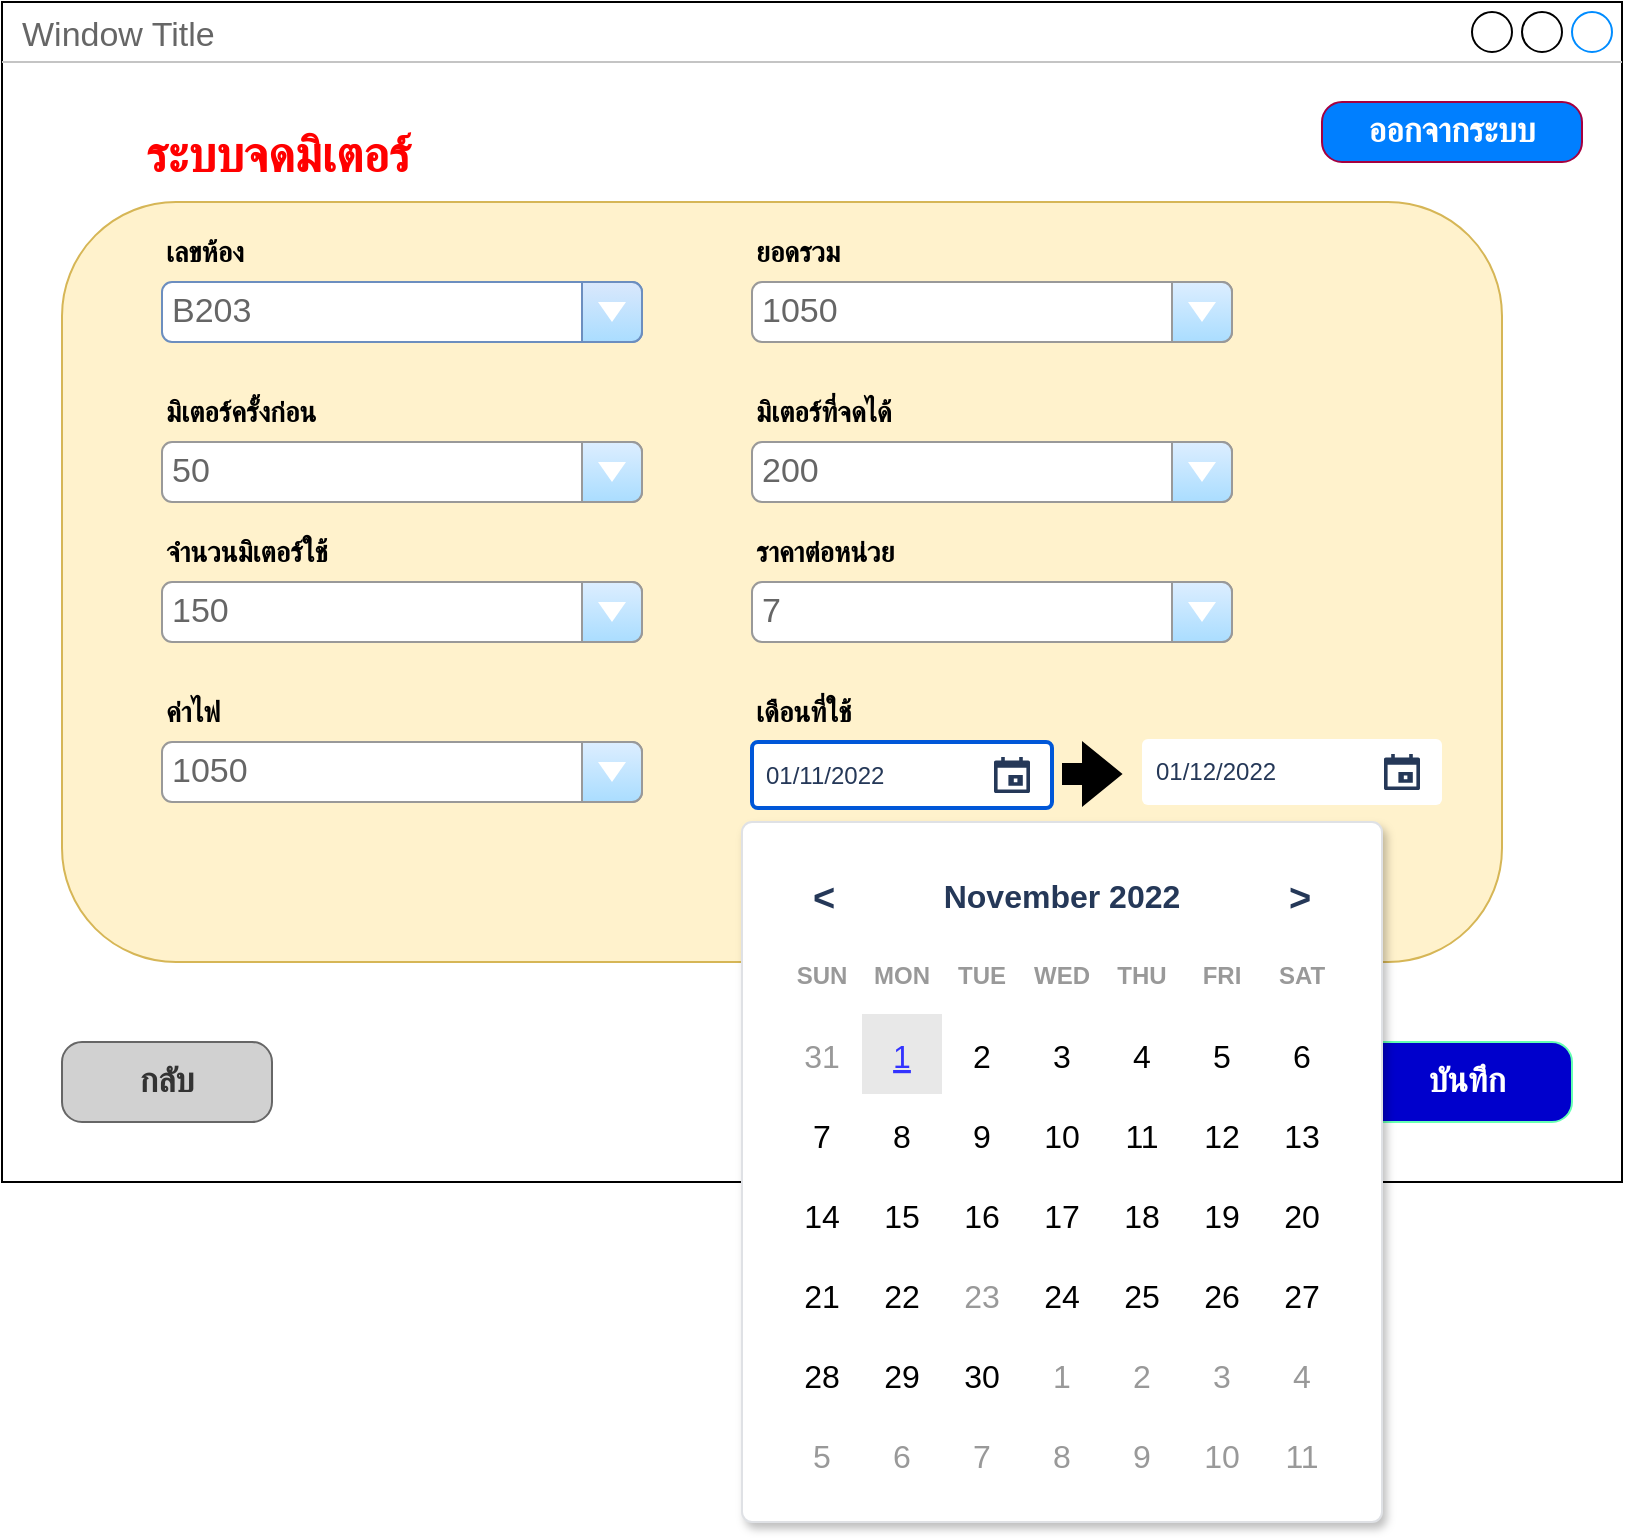 <mxfile version="20.6.0" type="github" pages="2">
  <diagram id="pACce_eoA6zJGkhBHv7w" name="meter">
    <mxGraphModel dx="1329" dy="778" grid="1" gridSize="10" guides="1" tooltips="1" connect="1" arrows="1" fold="1" page="1" pageScale="1" pageWidth="850" pageHeight="1100" math="0" shadow="0">
      <root>
        <mxCell id="0" />
        <mxCell id="1" parent="0" />
        <mxCell id="gXI_uMia87qmrDkuM0YH-76" value="Window Title" style="strokeWidth=1;shadow=0;dashed=0;align=center;html=1;shape=mxgraph.mockup.containers.window;align=left;verticalAlign=top;spacingLeft=8;strokeColor2=#008cff;strokeColor3=#c4c4c4;fontColor=#666666;mainText=;fontSize=17;labelBackgroundColor=none;" parent="1" vertex="1">
          <mxGeometry x="30" y="20" width="810" height="590" as="geometry" />
        </mxCell>
        <mxCell id="gXI_uMia87qmrDkuM0YH-150" value="" style="rounded=1;whiteSpace=wrap;html=1;fillColor=#fff2cc;strokeColor=#d6b656;" parent="1" vertex="1">
          <mxGeometry x="60" y="120" width="720" height="380" as="geometry" />
        </mxCell>
        <mxCell id="gXI_uMia87qmrDkuM0YH-77" value="1050" style="strokeWidth=1;shadow=0;dashed=0;align=center;html=1;shape=mxgraph.mockup.forms.comboBox;strokeColor=#999999;fillColor=#ddeeff;align=left;fillColor2=#aaddff;mainText=;fontColor=#666666;fontSize=17;spacingLeft=3;" parent="1" vertex="1">
          <mxGeometry x="405" y="160" width="240" height="30" as="geometry" />
        </mxCell>
        <mxCell id="gXI_uMia87qmrDkuM0YH-78" value="&lt;span style=&quot;font-size: 14px;&quot;&gt;&lt;b&gt;ยอดรวม&lt;/b&gt;&lt;/span&gt;" style="text;html=1;strokeColor=none;fillColor=none;align=left;verticalAlign=middle;whiteSpace=wrap;rounded=0;" parent="1" vertex="1">
          <mxGeometry x="405" y="130" width="120" height="30" as="geometry" />
        </mxCell>
        <mxCell id="gXI_uMia87qmrDkuM0YH-79" value="&lt;span style=&quot;font-size: 14px;&quot;&gt;&lt;b&gt;มิเตอร์ครั้งก่อน&lt;/b&gt;&lt;/span&gt;" style="text;html=1;strokeColor=none;fillColor=none;align=left;verticalAlign=middle;whiteSpace=wrap;rounded=0;" parent="1" vertex="1">
          <mxGeometry x="110" y="210" width="180" height="30" as="geometry" />
        </mxCell>
        <mxCell id="gXI_uMia87qmrDkuM0YH-81" value="&lt;span style=&quot;font-size: 14px;&quot;&gt;&lt;b&gt;มิเตอร์ที่จดได้&lt;/b&gt;&lt;/span&gt;" style="text;html=1;strokeColor=none;fillColor=none;align=left;verticalAlign=middle;whiteSpace=wrap;rounded=0;" parent="1" vertex="1">
          <mxGeometry x="405" y="210" width="90" height="30" as="geometry" />
        </mxCell>
        <mxCell id="gXI_uMia87qmrDkuM0YH-82" value="&lt;span style=&quot;font-size: 14px;&quot;&gt;&lt;b&gt;เลขห้อง&lt;/b&gt;&lt;/span&gt;" style="text;html=1;strokeColor=none;fillColor=none;align=left;verticalAlign=middle;whiteSpace=wrap;rounded=0;" parent="1" vertex="1">
          <mxGeometry x="110" y="130" width="90" height="30" as="geometry" />
        </mxCell>
        <mxCell id="gXI_uMia87qmrDkuM0YH-84" value="&lt;font color=&quot;#ffffff&quot;&gt;บันทึก&lt;/font&gt;" style="strokeWidth=1;shadow=0;dashed=0;align=center;html=1;shape=mxgraph.mockup.buttons.button;strokeColor=#66FFB3;mainText=;buttonStyle=round;fontSize=17;fontStyle=1;fillColor=#0000CC;whiteSpace=wrap;" parent="1" vertex="1">
          <mxGeometry x="710" y="540" width="105" height="40" as="geometry" />
        </mxCell>
        <mxCell id="gXI_uMia87qmrDkuM0YH-85" value="&lt;span style=&quot;font-size: 25px;&quot;&gt;&lt;b style=&quot;&quot;&gt;&lt;font color=&quot;#ff0000&quot;&gt;ระบบจดมิเตอร์&lt;span style=&quot;white-space: pre;&quot;&gt; &lt;/span&gt;&lt;/font&gt;&lt;/b&gt;&lt;/span&gt;" style="text;html=1;strokeColor=none;fillColor=none;align=left;verticalAlign=middle;whiteSpace=wrap;rounded=0;" parent="1" vertex="1">
          <mxGeometry x="100" y="80" width="320" height="30" as="geometry" />
        </mxCell>
        <mxCell id="gXI_uMia87qmrDkuM0YH-86" value="ออกจากระบบ" style="strokeWidth=1;shadow=0;dashed=0;align=center;html=1;shape=mxgraph.mockup.buttons.button;strokeColor=#A50040;mainText=;buttonStyle=round;fontSize=17;fontStyle=1;fillColor=#007FFF;whiteSpace=wrap;fontColor=#ffffff;" parent="1" vertex="1">
          <mxGeometry x="690" y="70" width="130" height="30" as="geometry" />
        </mxCell>
        <mxCell id="gXI_uMia87qmrDkuM0YH-87" value="150" style="strokeWidth=1;shadow=0;dashed=0;align=center;html=1;shape=mxgraph.mockup.forms.comboBox;strokeColor=#999999;fillColor=#ddeeff;align=left;fillColor2=#aaddff;mainText=;fontColor=#666666;fontSize=17;spacingLeft=3;" parent="1" vertex="1">
          <mxGeometry x="110" y="310" width="240" height="30" as="geometry" />
        </mxCell>
        <mxCell id="gXI_uMia87qmrDkuM0YH-88" value="&lt;span style=&quot;font-size: 14px;&quot;&gt;&lt;b&gt;จำนวนมิเตอร์ใช้&lt;/b&gt;&lt;/span&gt;" style="text;html=1;strokeColor=none;fillColor=none;align=left;verticalAlign=middle;whiteSpace=wrap;rounded=0;" parent="1" vertex="1">
          <mxGeometry x="110" y="280" width="120" height="30" as="geometry" />
        </mxCell>
        <mxCell id="gXI_uMia87qmrDkuM0YH-89" value="&lt;font color=&quot;#666666&quot;&gt;B203&lt;/font&gt;" style="strokeWidth=1;shadow=0;dashed=0;align=center;html=1;shape=mxgraph.mockup.forms.comboBox;align=left;fillColor2=#aaddff;mainText=;fontSize=17;spacingLeft=3;fillColor=#dae8fc;strokeColor=#6c8ebf;" parent="1" vertex="1">
          <mxGeometry x="110" y="160" width="240" height="30" as="geometry" />
        </mxCell>
        <mxCell id="gXI_uMia87qmrDkuM0YH-144" value="กลับ" style="strokeWidth=1;shadow=0;dashed=0;align=center;html=1;shape=mxgraph.mockup.buttons.button;strokeColor=#666666;mainText=;buttonStyle=round;fontSize=17;fontStyle=1;fillColor=#D1D1D1;whiteSpace=wrap;fontColor=#333333;" parent="1" vertex="1">
          <mxGeometry x="60" y="540" width="105" height="40" as="geometry" />
        </mxCell>
        <mxCell id="gXI_uMia87qmrDkuM0YH-146" value="1050" style="strokeWidth=1;shadow=0;dashed=0;align=center;html=1;shape=mxgraph.mockup.forms.comboBox;strokeColor=#999999;fillColor=#ddeeff;align=left;fillColor2=#aaddff;mainText=;fontColor=#666666;fontSize=17;spacingLeft=3;" parent="1" vertex="1">
          <mxGeometry x="110" y="390" width="240" height="30" as="geometry" />
        </mxCell>
        <mxCell id="gXI_uMia87qmrDkuM0YH-147" value="&lt;span style=&quot;font-size: 14px;&quot;&gt;&lt;b&gt;ค่าไฟ&lt;/b&gt;&lt;/span&gt;" style="text;html=1;strokeColor=none;fillColor=none;align=left;verticalAlign=middle;whiteSpace=wrap;rounded=0;" parent="1" vertex="1">
          <mxGeometry x="110" y="360" width="90" height="30" as="geometry" />
        </mxCell>
        <mxCell id="9Kk1FiaGBALXUpQW7ypn-1" value="50" style="strokeWidth=1;shadow=0;dashed=0;align=center;html=1;shape=mxgraph.mockup.forms.comboBox;strokeColor=#999999;fillColor=#ddeeff;align=left;fillColor2=#aaddff;mainText=;fontColor=#666666;fontSize=17;spacingLeft=3;" parent="1" vertex="1">
          <mxGeometry x="110" y="240" width="240" height="30" as="geometry" />
        </mxCell>
        <mxCell id="j0Syfr4rRPROpqAFG1uq-7" value="&lt;span style=&quot;font-size: 14px;&quot;&gt;&lt;b&gt;ราคาต่อหน่วย&lt;/b&gt;&lt;/span&gt;" style="text;html=1;strokeColor=none;fillColor=none;align=left;verticalAlign=middle;whiteSpace=wrap;rounded=0;" parent="1" vertex="1">
          <mxGeometry x="405" y="280" width="90" height="30" as="geometry" />
        </mxCell>
        <mxCell id="j0Syfr4rRPROpqAFG1uq-9" value="&lt;span style=&quot;font-size: 14px;&quot;&gt;&lt;b&gt;เดือนที่ใช้&lt;/b&gt;&lt;/span&gt;" style="text;html=1;strokeColor=none;fillColor=none;align=left;verticalAlign=middle;whiteSpace=wrap;rounded=0;" parent="1" vertex="1">
          <mxGeometry x="405" y="360" width="120" height="30" as="geometry" />
        </mxCell>
        <mxCell id="j0Syfr4rRPROpqAFG1uq-14" value="01/11/2022" style="rounded=1;arcSize=9;fillColor=#ffffff;align=left;spacingLeft=5;strokeColor=#0057D8;html=1;strokeWidth=2;fontColor=#253858;fontSize=12" parent="1" vertex="1">
          <mxGeometry x="405" y="390" width="150" height="33" as="geometry" />
        </mxCell>
        <mxCell id="j0Syfr4rRPROpqAFG1uq-15" value="" style="shape=mxgraph.gmdl.calendar;fillColor=#253858;strokeColor=none" parent="j0Syfr4rRPROpqAFG1uq-14" vertex="1">
          <mxGeometry x="1" y="0.5" width="18" height="18" relative="1" as="geometry">
            <mxPoint x="-29" y="-9" as="offset" />
          </mxGeometry>
        </mxCell>
        <mxCell id="j0Syfr4rRPROpqAFG1uq-16" value="" style="shape=mxgraph.mockup.forms.rrect;rSize=5;strokeColor=#DFE1E5;fillColor=#ffffff;shadow=1" parent="1" vertex="1">
          <mxGeometry x="400" y="430" width="320" height="350" as="geometry" />
        </mxCell>
        <mxCell id="j0Syfr4rRPROpqAFG1uq-17" value="November 2022" style="strokeColor=none;fillColor=none;fontColor=#253858;fontSize=16;fontStyle=1" parent="j0Syfr4rRPROpqAFG1uq-16" vertex="1">
          <mxGeometry x="60" y="16" width="200" height="40" as="geometry" />
        </mxCell>
        <mxCell id="j0Syfr4rRPROpqAFG1uq-18" value="&lt;" style="strokeColor=none;fillColor=none;fontColor=#253858;fontSize=19;fontStyle=1;" parent="j0Syfr4rRPROpqAFG1uq-16" vertex="1">
          <mxGeometry x="16" y="16" width="50" height="40" as="geometry" />
        </mxCell>
        <mxCell id="j0Syfr4rRPROpqAFG1uq-19" value="&gt;" style="strokeColor=none;fillColor=none;fontColor=#253858;fontSize=19;fontStyle=1;" parent="j0Syfr4rRPROpqAFG1uq-16" vertex="1">
          <mxGeometry x="254" y="16" width="50" height="40" as="geometry" />
        </mxCell>
        <mxCell id="j0Syfr4rRPROpqAFG1uq-20" value="SUN" style="strokeColor=none;fillColor=none;fontColor=#999999;fontSize=12;fontStyle=1" parent="j0Syfr4rRPROpqAFG1uq-16" vertex="1">
          <mxGeometry x="20" y="56" width="40" height="40" as="geometry" />
        </mxCell>
        <mxCell id="j0Syfr4rRPROpqAFG1uq-21" value="MON" style="strokeColor=none;fillColor=none;fontColor=#999999;fontSize=12;fontStyle=1" parent="j0Syfr4rRPROpqAFG1uq-16" vertex="1">
          <mxGeometry x="60" y="56" width="40" height="40" as="geometry" />
        </mxCell>
        <mxCell id="j0Syfr4rRPROpqAFG1uq-22" value="TUE" style="strokeColor=none;fillColor=none;fontColor=#999999;fontSize=12;fontStyle=1" parent="j0Syfr4rRPROpqAFG1uq-16" vertex="1">
          <mxGeometry x="100" y="56" width="40" height="40" as="geometry" />
        </mxCell>
        <mxCell id="j0Syfr4rRPROpqAFG1uq-23" value="WED" style="strokeColor=none;fillColor=none;fontColor=#999999;fontSize=12;fontStyle=1" parent="j0Syfr4rRPROpqAFG1uq-16" vertex="1">
          <mxGeometry x="140" y="56" width="40" height="40" as="geometry" />
        </mxCell>
        <mxCell id="j0Syfr4rRPROpqAFG1uq-24" value="THU" style="strokeColor=none;fillColor=none;fontColor=#999999;fontSize=12;fontStyle=1" parent="j0Syfr4rRPROpqAFG1uq-16" vertex="1">
          <mxGeometry x="180" y="56" width="40" height="40" as="geometry" />
        </mxCell>
        <mxCell id="j0Syfr4rRPROpqAFG1uq-25" value="FRI" style="strokeColor=none;fillColor=none;fontColor=#999999;fontSize=12;fontStyle=1" parent="j0Syfr4rRPROpqAFG1uq-16" vertex="1">
          <mxGeometry x="220" y="56" width="40" height="40" as="geometry" />
        </mxCell>
        <mxCell id="j0Syfr4rRPROpqAFG1uq-26" value="SAT" style="strokeColor=none;fillColor=none;fontColor=#999999;fontSize=12;fontStyle=1" parent="j0Syfr4rRPROpqAFG1uq-16" vertex="1">
          <mxGeometry x="260" y="56" width="40" height="40" as="geometry" />
        </mxCell>
        <mxCell id="j0Syfr4rRPROpqAFG1uq-27" value="31" style="strokeColor=none;fillColor=none;fontColor=#999999;fontSize=16" parent="j0Syfr4rRPROpqAFG1uq-16" vertex="1">
          <mxGeometry x="20" y="96" width="40" height="40" as="geometry" />
        </mxCell>
        <mxCell id="j0Syfr4rRPROpqAFG1uq-28" value="1" style="strokeColor=none;fillColor=#E8E8E8;fontColor=#3333FF;fontSize=16;fontStyle=4" parent="j0Syfr4rRPROpqAFG1uq-16" vertex="1">
          <mxGeometry x="60" y="96" width="40" height="40" as="geometry" />
        </mxCell>
        <mxCell id="j0Syfr4rRPROpqAFG1uq-29" value="2" style="strokeColor=none;fillColor=none;fontColor=#000000;fontSize=16" parent="j0Syfr4rRPROpqAFG1uq-16" vertex="1">
          <mxGeometry x="100" y="96" width="40" height="40" as="geometry" />
        </mxCell>
        <mxCell id="j0Syfr4rRPROpqAFG1uq-30" value="3" style="strokeColor=none;fillColor=none;fontColor=#000000;fontSize=16" parent="j0Syfr4rRPROpqAFG1uq-16" vertex="1">
          <mxGeometry x="140" y="96" width="40" height="40" as="geometry" />
        </mxCell>
        <mxCell id="j0Syfr4rRPROpqAFG1uq-31" value="4" style="strokeColor=none;fillColor=none;fontColor=#000000;fontSize=16" parent="j0Syfr4rRPROpqAFG1uq-16" vertex="1">
          <mxGeometry x="180" y="96" width="40" height="40" as="geometry" />
        </mxCell>
        <mxCell id="j0Syfr4rRPROpqAFG1uq-32" value="5" style="strokeColor=none;fillColor=none;fontColor=#000000;fontSize=16" parent="j0Syfr4rRPROpqAFG1uq-16" vertex="1">
          <mxGeometry x="220" y="96" width="40" height="40" as="geometry" />
        </mxCell>
        <mxCell id="j0Syfr4rRPROpqAFG1uq-33" value="6" style="strokeColor=none;fillColor=none;fontColor=#000000;fontSize=16" parent="j0Syfr4rRPROpqAFG1uq-16" vertex="1">
          <mxGeometry x="260" y="96" width="40" height="40" as="geometry" />
        </mxCell>
        <mxCell id="j0Syfr4rRPROpqAFG1uq-34" value="7" style="strokeColor=none;fillColor=none;fontColor=#000000;fontSize=16" parent="j0Syfr4rRPROpqAFG1uq-16" vertex="1">
          <mxGeometry x="20" y="136" width="40" height="40" as="geometry" />
        </mxCell>
        <mxCell id="j0Syfr4rRPROpqAFG1uq-35" value="8" style="strokeColor=none;fillColor=none;fontColor=#000000;fontSize=16" parent="j0Syfr4rRPROpqAFG1uq-16" vertex="1">
          <mxGeometry x="60" y="136" width="40" height="40" as="geometry" />
        </mxCell>
        <mxCell id="j0Syfr4rRPROpqAFG1uq-36" value="9" style="strokeColor=none;fillColor=none;fontColor=#000000;fontSize=16" parent="j0Syfr4rRPROpqAFG1uq-16" vertex="1">
          <mxGeometry x="100" y="136" width="40" height="40" as="geometry" />
        </mxCell>
        <mxCell id="j0Syfr4rRPROpqAFG1uq-37" value="10" style="strokeColor=none;fillColor=none;fontColor=#000000;fontSize=16;fontStyle=0" parent="j0Syfr4rRPROpqAFG1uq-16" vertex="1">
          <mxGeometry x="140" y="136" width="40" height="40" as="geometry" />
        </mxCell>
        <mxCell id="j0Syfr4rRPROpqAFG1uq-38" value="11" style="strokeColor=none;fillColor=none;fontColor=#000000;fontSize=16;rounded=1;arcSize=10" parent="j0Syfr4rRPROpqAFG1uq-16" vertex="1">
          <mxGeometry x="180" y="136" width="40" height="40" as="geometry" />
        </mxCell>
        <mxCell id="j0Syfr4rRPROpqAFG1uq-39" value="12" style="strokeColor=none;fillColor=none;fontColor=#000000;fontSize=16" parent="j0Syfr4rRPROpqAFG1uq-16" vertex="1">
          <mxGeometry x="220" y="136" width="40" height="40" as="geometry" />
        </mxCell>
        <mxCell id="j0Syfr4rRPROpqAFG1uq-40" value="13" style="strokeColor=none;fillColor=none;fontColor=#000000;fontSize=16" parent="j0Syfr4rRPROpqAFG1uq-16" vertex="1">
          <mxGeometry x="260" y="136" width="40" height="40" as="geometry" />
        </mxCell>
        <mxCell id="j0Syfr4rRPROpqAFG1uq-41" value="14" style="strokeColor=none;fillColor=none;fontColor=#000000;fontSize=16" parent="j0Syfr4rRPROpqAFG1uq-16" vertex="1">
          <mxGeometry x="20" y="176" width="40" height="40" as="geometry" />
        </mxCell>
        <mxCell id="j0Syfr4rRPROpqAFG1uq-42" value="15" style="strokeColor=none;fillColor=none;fontColor=#000000;fontSize=16" parent="j0Syfr4rRPROpqAFG1uq-16" vertex="1">
          <mxGeometry x="60" y="176" width="40" height="40" as="geometry" />
        </mxCell>
        <mxCell id="j0Syfr4rRPROpqAFG1uq-43" value="16" style="strokeColor=none;fillColor=none;fontColor=#000000;fontSize=16" parent="j0Syfr4rRPROpqAFG1uq-16" vertex="1">
          <mxGeometry x="100" y="176" width="40" height="40" as="geometry" />
        </mxCell>
        <mxCell id="j0Syfr4rRPROpqAFG1uq-44" value="17" style="strokeColor=none;fillColor=none;fontColor=#000000;fontSize=16" parent="j0Syfr4rRPROpqAFG1uq-16" vertex="1">
          <mxGeometry x="140" y="176" width="40" height="40" as="geometry" />
        </mxCell>
        <mxCell id="j0Syfr4rRPROpqAFG1uq-45" value="18" style="strokeColor=none;fillColor=none;fontColor=#000000;fontSize=16" parent="j0Syfr4rRPROpqAFG1uq-16" vertex="1">
          <mxGeometry x="180" y="176" width="40" height="40" as="geometry" />
        </mxCell>
        <mxCell id="j0Syfr4rRPROpqAFG1uq-46" value="19" style="strokeColor=none;fillColor=none;fontColor=#000000;fontSize=16" parent="j0Syfr4rRPROpqAFG1uq-16" vertex="1">
          <mxGeometry x="220" y="176" width="40" height="40" as="geometry" />
        </mxCell>
        <mxCell id="j0Syfr4rRPROpqAFG1uq-47" value="20" style="strokeColor=none;fillColor=none;fontColor=#000000;fontSize=16" parent="j0Syfr4rRPROpqAFG1uq-16" vertex="1">
          <mxGeometry x="260" y="176" width="40" height="40" as="geometry" />
        </mxCell>
        <mxCell id="j0Syfr4rRPROpqAFG1uq-48" value="21" style="strokeColor=none;fillColor=none;fontColor=#000000;fontSize=16" parent="j0Syfr4rRPROpqAFG1uq-16" vertex="1">
          <mxGeometry x="20" y="216" width="40" height="40" as="geometry" />
        </mxCell>
        <mxCell id="j0Syfr4rRPROpqAFG1uq-49" value="22" style="strokeColor=none;fillColor=none;fontColor=#000000;fontSize=16" parent="j0Syfr4rRPROpqAFG1uq-16" vertex="1">
          <mxGeometry x="60" y="216" width="40" height="40" as="geometry" />
        </mxCell>
        <mxCell id="j0Syfr4rRPROpqAFG1uq-50" value="23" style="strokeColor=none;fillColor=none;fontColor=#999999;fontSize=16" parent="j0Syfr4rRPROpqAFG1uq-16" vertex="1">
          <mxGeometry x="100" y="216" width="40" height="40" as="geometry" />
        </mxCell>
        <mxCell id="j0Syfr4rRPROpqAFG1uq-51" value="24" style="strokeColor=none;fillColor=none;fontColor=#000000;fontSize=16" parent="j0Syfr4rRPROpqAFG1uq-16" vertex="1">
          <mxGeometry x="140" y="216" width="40" height="40" as="geometry" />
        </mxCell>
        <mxCell id="j0Syfr4rRPROpqAFG1uq-52" value="25" style="strokeColor=none;fillColor=none;fontColor=#000000;fontSize=16" parent="j0Syfr4rRPROpqAFG1uq-16" vertex="1">
          <mxGeometry x="180" y="216" width="40" height="40" as="geometry" />
        </mxCell>
        <mxCell id="j0Syfr4rRPROpqAFG1uq-53" value="26" style="strokeColor=none;fillColor=none;fontColor=#000000;fontSize=16" parent="j0Syfr4rRPROpqAFG1uq-16" vertex="1">
          <mxGeometry x="220" y="216" width="40" height="40" as="geometry" />
        </mxCell>
        <mxCell id="j0Syfr4rRPROpqAFG1uq-54" value="27" style="strokeColor=none;fillColor=none;fontColor=#000000;fontSize=16" parent="j0Syfr4rRPROpqAFG1uq-16" vertex="1">
          <mxGeometry x="260" y="216" width="40" height="40" as="geometry" />
        </mxCell>
        <mxCell id="j0Syfr4rRPROpqAFG1uq-55" value="28" style="strokeColor=none;fillColor=none;fontColor=#000000;fontSize=16" parent="j0Syfr4rRPROpqAFG1uq-16" vertex="1">
          <mxGeometry x="20" y="256" width="40" height="40" as="geometry" />
        </mxCell>
        <mxCell id="j0Syfr4rRPROpqAFG1uq-56" value="29" style="strokeColor=none;fillColor=none;fontColor=#000000;fontSize=16" parent="j0Syfr4rRPROpqAFG1uq-16" vertex="1">
          <mxGeometry x="60" y="256" width="40" height="40" as="geometry" />
        </mxCell>
        <mxCell id="j0Syfr4rRPROpqAFG1uq-57" value="30" style="strokeColor=none;fillColor=none;fontColor=#000000;fontSize=16" parent="j0Syfr4rRPROpqAFG1uq-16" vertex="1">
          <mxGeometry x="100" y="256" width="40" height="40" as="geometry" />
        </mxCell>
        <mxCell id="j0Syfr4rRPROpqAFG1uq-58" value="1" style="strokeColor=none;fillColor=none;fontColor=#999999;fontSize=16" parent="j0Syfr4rRPROpqAFG1uq-16" vertex="1">
          <mxGeometry x="140" y="256" width="40" height="40" as="geometry" />
        </mxCell>
        <mxCell id="j0Syfr4rRPROpqAFG1uq-59" value="2" style="strokeColor=none;fillColor=none;fontColor=#999999;fontSize=16" parent="j0Syfr4rRPROpqAFG1uq-16" vertex="1">
          <mxGeometry x="180" y="256" width="40" height="40" as="geometry" />
        </mxCell>
        <mxCell id="j0Syfr4rRPROpqAFG1uq-60" value="3" style="strokeColor=none;fillColor=none;fontColor=#999999;fontSize=16" parent="j0Syfr4rRPROpqAFG1uq-16" vertex="1">
          <mxGeometry x="220" y="256" width="40" height="40" as="geometry" />
        </mxCell>
        <mxCell id="j0Syfr4rRPROpqAFG1uq-61" value="4" style="strokeColor=none;fillColor=none;fontColor=#999999;fontSize=16" parent="j0Syfr4rRPROpqAFG1uq-16" vertex="1">
          <mxGeometry x="260" y="256" width="40" height="40" as="geometry" />
        </mxCell>
        <mxCell id="j0Syfr4rRPROpqAFG1uq-62" value="5" style="strokeColor=none;fillColor=none;fontColor=#999999;fontSize=16" parent="j0Syfr4rRPROpqAFG1uq-16" vertex="1">
          <mxGeometry x="20" y="296" width="40" height="40" as="geometry" />
        </mxCell>
        <mxCell id="j0Syfr4rRPROpqAFG1uq-63" value="6" style="strokeColor=none;fillColor=none;fontColor=#999999;fontSize=16" parent="j0Syfr4rRPROpqAFG1uq-16" vertex="1">
          <mxGeometry x="60" y="296" width="40" height="40" as="geometry" />
        </mxCell>
        <mxCell id="j0Syfr4rRPROpqAFG1uq-64" value="7" style="strokeColor=none;fillColor=none;fontColor=#999999;fontSize=16" parent="j0Syfr4rRPROpqAFG1uq-16" vertex="1">
          <mxGeometry x="100" y="296" width="40" height="40" as="geometry" />
        </mxCell>
        <mxCell id="j0Syfr4rRPROpqAFG1uq-65" value="8" style="strokeColor=none;fillColor=none;fontColor=#999999;fontSize=16" parent="j0Syfr4rRPROpqAFG1uq-16" vertex="1">
          <mxGeometry x="140" y="296" width="40" height="40" as="geometry" />
        </mxCell>
        <mxCell id="j0Syfr4rRPROpqAFG1uq-66" value="9" style="strokeColor=none;fillColor=none;fontColor=#999999;fontSize=16" parent="j0Syfr4rRPROpqAFG1uq-16" vertex="1">
          <mxGeometry x="180" y="296" width="40" height="40" as="geometry" />
        </mxCell>
        <mxCell id="j0Syfr4rRPROpqAFG1uq-67" value="10" style="strokeColor=none;fillColor=none;fontColor=#999999;fontSize=16" parent="j0Syfr4rRPROpqAFG1uq-16" vertex="1">
          <mxGeometry x="220" y="296" width="40" height="40" as="geometry" />
        </mxCell>
        <mxCell id="j0Syfr4rRPROpqAFG1uq-68" value="11" style="strokeColor=none;fillColor=none;fontColor=#999999;fontSize=16" parent="j0Syfr4rRPROpqAFG1uq-16" vertex="1">
          <mxGeometry x="260" y="296" width="40" height="40" as="geometry" />
        </mxCell>
        <mxCell id="j0Syfr4rRPROpqAFG1uq-69" value="01/12/2022" style="rounded=1;arcSize=9;fillColor=#ffffff;align=left;spacingLeft=5;strokeColor=none;html=1;strokeWidth=2;fontColor=#253858;fontSize=12" parent="1" vertex="1">
          <mxGeometry x="600" y="388.5" width="150" height="33" as="geometry" />
        </mxCell>
        <mxCell id="j0Syfr4rRPROpqAFG1uq-70" value="" style="shape=mxgraph.gmdl.calendar;fillColor=#253858;strokeColor=none" parent="j0Syfr4rRPROpqAFG1uq-69" vertex="1">
          <mxGeometry x="1" y="0.5" width="18" height="18" relative="1" as="geometry">
            <mxPoint x="-29" y="-9" as="offset" />
          </mxGeometry>
        </mxCell>
        <mxCell id="j0Syfr4rRPROpqAFG1uq-71" value="" style="shape=flexArrow;endArrow=classic;html=1;rounded=0;fillColor=#000000;" parent="1" edge="1">
          <mxGeometry width="50" height="50" relative="1" as="geometry">
            <mxPoint x="560" y="406" as="sourcePoint" />
            <mxPoint x="590" y="406" as="targetPoint" />
          </mxGeometry>
        </mxCell>
        <mxCell id="3h_PFxyTSZMSySMMMgN_-1" value="7" style="strokeWidth=1;shadow=0;dashed=0;align=center;html=1;shape=mxgraph.mockup.forms.comboBox;strokeColor=#999999;fillColor=#ddeeff;align=left;fillColor2=#aaddff;mainText=;fontColor=#666666;fontSize=17;spacingLeft=3;" vertex="1" parent="1">
          <mxGeometry x="405" y="310" width="240" height="30" as="geometry" />
        </mxCell>
        <mxCell id="3h_PFxyTSZMSySMMMgN_-2" value="200" style="strokeWidth=1;shadow=0;dashed=0;align=center;html=1;shape=mxgraph.mockup.forms.comboBox;strokeColor=#999999;fillColor=#ddeeff;align=left;fillColor2=#aaddff;mainText=;fontColor=#666666;fontSize=17;spacingLeft=3;" vertex="1" parent="1">
          <mxGeometry x="405" y="240" width="240" height="30" as="geometry" />
        </mxCell>
      </root>
    </mxGraphModel>
  </diagram>
  <diagram id="rkrF7DyD5McKqvtIe-qx" name="Bill">
    <mxGraphModel dx="2678" dy="1070" grid="1" gridSize="10" guides="1" tooltips="1" connect="1" arrows="1" fold="1" page="1" pageScale="1" pageWidth="850" pageHeight="1100" math="0" shadow="0">
      <root>
        <mxCell id="0" />
        <mxCell id="1" parent="0" />
        <mxCell id="oz1_UIMn1scTTiEeYXYJ-1" value="Window Title" style="strokeWidth=1;shadow=0;dashed=0;align=center;html=1;shape=mxgraph.mockup.containers.window;align=left;verticalAlign=top;spacingLeft=8;strokeColor2=#008cff;strokeColor3=#c4c4c4;fontColor=#666666;mainText=;fontSize=17;labelBackgroundColor=none;" parent="1" vertex="1">
          <mxGeometry x="-15" y="12.5" width="810" height="1090" as="geometry" />
        </mxCell>
        <mxCell id="oz1_UIMn1scTTiEeYXYJ-2" value="" style="rounded=1;whiteSpace=wrap;html=1;fillColor=#fff2cc;strokeColor=#d6b656;" parent="1" vertex="1">
          <mxGeometry x="42.5" y="120" width="695" height="890" as="geometry" />
        </mxCell>
        <mxCell id="oz1_UIMn1scTTiEeYXYJ-3" value="&lt;font style=&quot;font-size: 16px;&quot;&gt;Panadda Srisawat&lt;/font&gt;" style="strokeWidth=1;shadow=0;dashed=0;align=center;html=1;shape=mxgraph.mockup.forms.comboBox;strokeColor=#999999;fillColor=#4D4D4D;align=left;fillColor2=#aaddff;mainText=;fontColor=#666666;fontSize=17;spacingLeft=3;" parent="1" vertex="1">
          <mxGeometry x="400" y="170" width="240" height="30" as="geometry" />
        </mxCell>
        <mxCell id="oz1_UIMn1scTTiEeYXYJ-4" value="&lt;font style=&quot;font-size: 16px;&quot;&gt;ชื่อผู้เช่า&lt;/font&gt;" style="text;html=1;strokeColor=none;fillColor=none;align=left;verticalAlign=middle;whiteSpace=wrap;rounded=0;" parent="1" vertex="1">
          <mxGeometry x="400" y="140" width="120" height="30" as="geometry" />
        </mxCell>
        <mxCell id="oz1_UIMn1scTTiEeYXYJ-5" value="&lt;font style=&quot;font-size: 16px;&quot;&gt;มิเตอร์ครั้งก่อน&lt;/font&gt;" style="text;html=1;strokeColor=none;fillColor=none;align=left;verticalAlign=middle;whiteSpace=wrap;rounded=0;" parent="1" vertex="1">
          <mxGeometry x="110" y="280" width="180" height="30" as="geometry" />
        </mxCell>
        <mxCell id="oz1_UIMn1scTTiEeYXYJ-6" value="&lt;font style=&quot;font-size: 16px;&quot;&gt;มิเตอร์ที่จดได้&lt;/font&gt;" style="text;html=1;strokeColor=none;fillColor=none;align=left;verticalAlign=middle;whiteSpace=wrap;rounded=0;" parent="1" vertex="1">
          <mxGeometry x="400" y="280" width="130" height="30" as="geometry" />
        </mxCell>
        <mxCell id="oz1_UIMn1scTTiEeYXYJ-7" value="&lt;font style=&quot;font-size: 16px;&quot;&gt;เลขห้อง&lt;/font&gt;" style="text;html=1;strokeColor=none;fillColor=none;align=left;verticalAlign=middle;whiteSpace=wrap;rounded=0;" parent="1" vertex="1">
          <mxGeometry x="110" y="140" width="90" height="30" as="geometry" />
        </mxCell>
        <mxCell id="oz1_UIMn1scTTiEeYXYJ-8" value="&lt;font color=&quot;#ffffff&quot;&gt;บันทึก&lt;/font&gt;" style="strokeWidth=1;shadow=0;dashed=0;align=center;html=1;shape=mxgraph.mockup.buttons.button;strokeColor=#66FFB3;mainText=;buttonStyle=round;fontSize=17;fontStyle=1;fillColor=#0000CC;whiteSpace=wrap;" parent="1" vertex="1">
          <mxGeometry x="675" y="1040" width="105" height="40" as="geometry" />
        </mxCell>
        <mxCell id="oz1_UIMn1scTTiEeYXYJ-9" value="&lt;h1&gt;&lt;span style=&quot;font-size: 25px;&quot;&gt;&lt;b style=&quot;&quot;&gt;&lt;font color=&quot;#ff0000&quot;&gt;ระบบบิลชำระค่าเช่า&lt;span style=&quot;white-space: pre;&quot;&gt; &lt;/span&gt;&lt;/font&gt;&lt;/b&gt;&lt;/span&gt;&lt;/h1&gt;" style="text;html=1;strokeColor=none;fillColor=none;align=left;verticalAlign=middle;whiteSpace=wrap;rounded=0;" parent="1" vertex="1">
          <mxGeometry x="100" y="80" width="320" height="30" as="geometry" />
        </mxCell>
        <mxCell id="oz1_UIMn1scTTiEeYXYJ-10" value="ออกจากระบบ" style="strokeWidth=1;shadow=0;dashed=0;align=center;html=1;shape=mxgraph.mockup.buttons.button;strokeColor=#A50040;mainText=;buttonStyle=round;fontSize=17;fontStyle=1;fillColor=#007FFF;whiteSpace=wrap;fontColor=#ffffff;" parent="1" vertex="1">
          <mxGeometry x="650" y="70" width="130" height="30" as="geometry" />
        </mxCell>
        <mxCell id="oz1_UIMn1scTTiEeYXYJ-11" value="&lt;font style=&quot;font-size: 16px;&quot;&gt;200&lt;/font&gt;" style="strokeWidth=1;shadow=0;dashed=0;align=center;html=1;shape=mxgraph.mockup.forms.comboBox;strokeColor=#999999;fillColor=#4D4D4D;align=left;fillColor2=#aaddff;mainText=;fontColor=#666666;fontSize=17;spacingLeft=3;" parent="1" vertex="1">
          <mxGeometry x="405" y="310" width="240" height="30" as="geometry" />
        </mxCell>
        <mxCell id="oz1_UIMn1scTTiEeYXYJ-12" value="&lt;font style=&quot;font-size: 16px;&quot;&gt;จำนวนมิเตอร์ใช้&lt;/font&gt;" style="text;html=1;strokeColor=none;fillColor=none;align=left;verticalAlign=middle;whiteSpace=wrap;rounded=0;" parent="1" vertex="1">
          <mxGeometry x="110" y="340" width="120" height="30" as="geometry" />
        </mxCell>
        <mxCell id="oz1_UIMn1scTTiEeYXYJ-13" value="&lt;font style=&quot;font-size: 16px;&quot; color=&quot;#666666&quot;&gt;B203&lt;/font&gt;" style="strokeWidth=1;shadow=0;dashed=0;align=center;html=1;shape=mxgraph.mockup.forms.comboBox;align=left;fillColor2=#aaddff;mainText=;fontSize=17;spacingLeft=3;fillColor=#4D4D4D;strokeColor=#6c8ebf;" parent="1" vertex="1">
          <mxGeometry x="110" y="170" width="240" height="30" as="geometry" />
        </mxCell>
        <mxCell id="oz1_UIMn1scTTiEeYXYJ-14" value="กลับ" style="strokeWidth=1;shadow=0;dashed=0;align=center;html=1;shape=mxgraph.mockup.buttons.button;strokeColor=#666666;mainText=;buttonStyle=round;fontSize=17;fontStyle=1;fillColor=#D1D1D1;whiteSpace=wrap;fontColor=#333333;" parent="1" vertex="1">
          <mxGeometry x="5" y="1040" width="105" height="40" as="geometry" />
        </mxCell>
        <mxCell id="oz1_UIMn1scTTiEeYXYJ-15" value="&lt;font style=&quot;font-size: 16px;&quot; color=&quot;#666666&quot;&gt;150&lt;/font&gt;" style="strokeWidth=1;shadow=0;dashed=0;align=center;html=1;shape=mxgraph.mockup.forms.comboBox;align=left;fillColor2=#aaddff;mainText=;fontSize=17;spacingLeft=3;fillColor=#4D4D4D;strokeColor=#666666;fontColor=#333333;" parent="1" vertex="1">
          <mxGeometry x="110" y="370" width="240" height="30" as="geometry" />
        </mxCell>
        <mxCell id="oz1_UIMn1scTTiEeYXYJ-16" value="&lt;font style=&quot;font-size: 16px;&quot;&gt;1050&lt;/font&gt;" style="strokeWidth=1;shadow=0;dashed=0;align=center;html=1;shape=mxgraph.mockup.forms.comboBox;strokeColor=#999999;fillColor=#4D4D4D;align=left;fillColor2=#aaddff;mainText=;fontColor=#666666;fontSize=17;spacingLeft=3;" parent="1" vertex="1">
          <mxGeometry x="110" y="430" width="240" height="30" as="geometry" />
        </mxCell>
        <mxCell id="oz1_UIMn1scTTiEeYXYJ-17" value="&lt;font style=&quot;font-size: 16px;&quot;&gt;ค่าไฟ&lt;/font&gt;" style="text;html=1;strokeColor=none;fillColor=none;align=left;verticalAlign=middle;whiteSpace=wrap;rounded=0;" parent="1" vertex="1">
          <mxGeometry x="110" y="400" width="90" height="30" as="geometry" />
        </mxCell>
        <mxCell id="oz1_UIMn1scTTiEeYXYJ-18" value="&lt;font style=&quot;font-size: 16px;&quot;&gt;50&lt;/font&gt;" style="strokeWidth=1;shadow=0;dashed=0;align=center;html=1;shape=mxgraph.mockup.forms.comboBox;strokeColor=#999999;fillColor=#4D4D4D;align=left;fillColor2=#aaddff;mainText=;fontColor=#666666;fontSize=17;spacingLeft=3;" parent="1" vertex="1">
          <mxGeometry x="110" y="310" width="240" height="30" as="geometry" />
        </mxCell>
        <mxCell id="oz1_UIMn1scTTiEeYXYJ-20" value="&lt;font style=&quot;font-size: 16px;&quot;&gt;ราคาต่อหน่วย&lt;/font&gt;" style="text;html=1;strokeColor=none;fillColor=none;align=left;verticalAlign=middle;whiteSpace=wrap;rounded=0;" parent="1" vertex="1">
          <mxGeometry x="405" y="340" width="105" height="30" as="geometry" />
        </mxCell>
        <mxCell id="oz1_UIMn1scTTiEeYXYJ-21" value="&lt;font style=&quot;font-size: 16px;&quot;&gt;ค่านํ้าเหมา&lt;/font&gt;" style="text;html=1;strokeColor=none;fillColor=none;align=left;verticalAlign=middle;whiteSpace=wrap;rounded=0;" parent="1" vertex="1">
          <mxGeometry x="405" y="400" width="120" height="30" as="geometry" />
        </mxCell>
        <mxCell id="EE46wJ25PHnp4K48386d-2" value="&lt;font style=&quot;font-size: 16px;&quot;&gt;3500&lt;/font&gt;" style="strokeWidth=1;shadow=0;dashed=0;align=center;html=1;shape=mxgraph.mockup.forms.comboBox;strokeColor=#999999;fillColor=#ddeeff;align=left;fillColor2=#aaddff;mainText=;fontColor=#666666;fontSize=17;spacingLeft=3;" parent="1" vertex="1">
          <mxGeometry x="110" y="240" width="240" height="30" as="geometry" />
        </mxCell>
        <mxCell id="EE46wJ25PHnp4K48386d-3" value="&lt;font style=&quot;font-size: 16px;&quot;&gt;ค่าเฟอร์นิเจอร์&lt;/font&gt;" style="text;html=1;strokeColor=none;fillColor=none;align=left;verticalAlign=middle;whiteSpace=wrap;rounded=0;" parent="1" vertex="1">
          <mxGeometry x="400" y="210" width="110" height="30" as="geometry" />
        </mxCell>
        <mxCell id="EE46wJ25PHnp4K48386d-4" value="&lt;font style=&quot;font-size: 16px;&quot;&gt;2000&lt;/font&gt;" style="strokeWidth=1;shadow=0;dashed=0;align=center;html=1;shape=mxgraph.mockup.forms.comboBox;strokeColor=#999999;fillColor=#ddeeff;align=left;fillColor2=#aaddff;mainText=;fontColor=#666666;fontSize=17;spacingLeft=3;" parent="1" vertex="1">
          <mxGeometry x="405" y="240" width="240" height="30" as="geometry" />
        </mxCell>
        <mxCell id="EE46wJ25PHnp4K48386d-5" value="&lt;font style=&quot;font-size: 16px;&quot;&gt;วันที่บันทึก&lt;/font&gt;" style="text;html=1;strokeColor=none;fillColor=none;align=left;verticalAlign=middle;whiteSpace=wrap;rounded=0;" parent="1" vertex="1">
          <mxGeometry x="350" y="700" width="110" height="30" as="geometry" />
        </mxCell>
        <mxCell id="EE46wJ25PHnp4K48386d-9" value="" style="shape=rect;fillColor=#424242;strokeColor=#eeeeee;shadow=1;" parent="1" vertex="1">
          <mxGeometry x="190" y="740" width="400" height="254" as="geometry" />
        </mxCell>
        <mxCell id="EE46wJ25PHnp4K48386d-10" value="Thu,&#xa;Apr 13" style="shape=rect;fillColor=#555555;fontColor=#ffffff;strokeColor=none;align=left;spacing=16;fontSize=33;verticalAlign=top;spacingTop=14;" parent="EE46wJ25PHnp4K48386d-9" vertex="1">
          <mxGeometry x="9.524" width="131.25" height="254" as="geometry" />
        </mxCell>
        <mxCell id="EE46wJ25PHnp4K48386d-11" value="2022" style="text;verticalAlign=middle;fontColor=#FFFFFF;spacingTop=6;spacing=16;fontSize=15;textOpacity=70;resizeWidth=1;" parent="EE46wJ25PHnp4K48386d-10" vertex="1">
          <mxGeometry width="131.25" height="40" relative="1" as="geometry" />
        </mxCell>
        <mxCell id="EE46wJ25PHnp4K48386d-12" value="&lt;" style="text;verticalAlign=middle;fontColor=#ffffff;spacingTop=6;spacing=16;fontSize=20;align=center;resizeWidth=1;" parent="EE46wJ25PHnp4K48386d-9" vertex="1">
          <mxGeometry x="0.326" width="39.062" height="40" relative="1" as="geometry" />
        </mxCell>
        <mxCell id="EE46wJ25PHnp4K48386d-13" value="April 2022" style="text;verticalAlign=middle;fontColor=#ffffff;spacingTop=6;spacing=16;fontSize=13;align=center;fontStyle=1;resizeWidth=1;" parent="EE46wJ25PHnp4K48386d-9" vertex="1">
          <mxGeometry x="0.43" width="189.062" height="40" relative="1" as="geometry" />
        </mxCell>
        <mxCell id="EE46wJ25PHnp4K48386d-14" value="&gt;" style="text;verticalAlign=middle;fontColor=#ffffff;spacingTop=6;spacing=16;fontSize=20;align=center;resizeWidth=1;" parent="EE46wJ25PHnp4K48386d-9" vertex="1">
          <mxGeometry x="0.902" width="39.062" height="40" relative="1" as="geometry" />
        </mxCell>
        <mxCell id="EE46wJ25PHnp4K48386d-15" value="S" style="text;verticalAlign=middle;align=center;fontColor=#cccccc;resizeWidth=1;" parent="EE46wJ25PHnp4K48386d-9" vertex="1">
          <mxGeometry x="0.326" width="40.625" height="32" relative="1" as="geometry">
            <mxPoint y="36" as="offset" />
          </mxGeometry>
        </mxCell>
        <mxCell id="EE46wJ25PHnp4K48386d-16" value="M" style="text;verticalAlign=middle;align=center;fontColor=#cccccc;resizeWidth=1;" parent="EE46wJ25PHnp4K48386d-9" vertex="1">
          <mxGeometry x="0.43" width="37.5" height="32" relative="1" as="geometry">
            <mxPoint y="36" as="offset" />
          </mxGeometry>
        </mxCell>
        <mxCell id="EE46wJ25PHnp4K48386d-17" value="T" style="text;verticalAlign=middle;align=center;fontColor=#cccccc;resizeWidth=1;" parent="EE46wJ25PHnp4K48386d-9" vertex="1">
          <mxGeometry x="0.523" width="37.5" height="30" relative="1" as="geometry">
            <mxPoint x="-0.003" y="36" as="offset" />
          </mxGeometry>
        </mxCell>
        <mxCell id="EE46wJ25PHnp4K48386d-18" value="W" style="text;verticalAlign=middle;align=center;fontColor=#cccccc;resizeWidth=1;" parent="EE46wJ25PHnp4K48386d-9" vertex="1">
          <mxGeometry x="0.617" width="37.5" height="32" relative="1" as="geometry">
            <mxPoint y="36" as="offset" />
          </mxGeometry>
        </mxCell>
        <mxCell id="EE46wJ25PHnp4K48386d-19" value="T" style="text;verticalAlign=middle;align=center;fontColor=#cccccc;resizeWidth=1;" parent="EE46wJ25PHnp4K48386d-9" vertex="1">
          <mxGeometry x="0.711" width="37.5" height="32" relative="1" as="geometry">
            <mxPoint y="36" as="offset" />
          </mxGeometry>
        </mxCell>
        <mxCell id="EE46wJ25PHnp4K48386d-20" value="F" style="text;verticalAlign=middle;align=center;fontColor=#cccccc;resizeWidth=1;" parent="EE46wJ25PHnp4K48386d-9" vertex="1">
          <mxGeometry x="0.805" width="37.5" height="32" relative="1" as="geometry">
            <mxPoint y="36" as="offset" />
          </mxGeometry>
        </mxCell>
        <mxCell id="EE46wJ25PHnp4K48386d-21" value="S" style="text;verticalAlign=middle;align=center;fontColor=#cccccc;resizeWidth=1;" parent="EE46wJ25PHnp4K48386d-9" vertex="1">
          <mxGeometry x="0.898" width="40.625" height="32" relative="1" as="geometry">
            <mxPoint y="36" as="offset" />
          </mxGeometry>
        </mxCell>
        <mxCell id="EE46wJ25PHnp4K48386d-22" value="1" style="text;verticalAlign=middle;align=center;fontColor=#ffffff;resizeWidth=1;" parent="EE46wJ25PHnp4K48386d-9" vertex="1">
          <mxGeometry x="0.898" width="38.281" height="32" relative="1" as="geometry">
            <mxPoint y="68" as="offset" />
          </mxGeometry>
        </mxCell>
        <mxCell id="EE46wJ25PHnp4K48386d-23" value="2" style="text;verticalAlign=middle;align=center;fontColor=#ffffff;resizeWidth=1;" parent="EE46wJ25PHnp4K48386d-9" vertex="1">
          <mxGeometry x="0.326" width="38.281" height="32" relative="1" as="geometry">
            <mxPoint y="100" as="offset" />
          </mxGeometry>
        </mxCell>
        <mxCell id="EE46wJ25PHnp4K48386d-24" value="3" style="text;verticalAlign=middle;align=center;fontColor=#ffffff;resizeWidth=1;" parent="EE46wJ25PHnp4K48386d-9" vertex="1">
          <mxGeometry x="0.43" width="35.938" height="32" relative="1" as="geometry">
            <mxPoint y="100" as="offset" />
          </mxGeometry>
        </mxCell>
        <mxCell id="EE46wJ25PHnp4K48386d-25" value="4" style="text;verticalAlign=middle;align=center;fontColor=#ffffff;resizeWidth=1;" parent="EE46wJ25PHnp4K48386d-9" vertex="1">
          <mxGeometry x="0.523" width="35.938" height="32" relative="1" as="geometry">
            <mxPoint y="100" as="offset" />
          </mxGeometry>
        </mxCell>
        <mxCell id="EE46wJ25PHnp4K48386d-26" value="5" style="text;verticalAlign=middle;align=center;fontColor=#ffffff;resizeWidth=1;" parent="EE46wJ25PHnp4K48386d-9" vertex="1">
          <mxGeometry x="0.617" width="35.938" height="32" relative="1" as="geometry">
            <mxPoint y="100" as="offset" />
          </mxGeometry>
        </mxCell>
        <mxCell id="EE46wJ25PHnp4K48386d-27" value="6" style="text;verticalAlign=middle;align=center;fontColor=#ffffff;resizeWidth=1;" parent="EE46wJ25PHnp4K48386d-9" vertex="1">
          <mxGeometry x="0.711" width="35.938" height="32" relative="1" as="geometry">
            <mxPoint y="100" as="offset" />
          </mxGeometry>
        </mxCell>
        <mxCell id="EE46wJ25PHnp4K48386d-28" value="7" style="text;verticalAlign=middle;align=center;fontColor=#80CBC4;resizeWidth=1;" parent="EE46wJ25PHnp4K48386d-9" vertex="1">
          <mxGeometry x="0.805" width="35.938" height="32" relative="1" as="geometry">
            <mxPoint y="100" as="offset" />
          </mxGeometry>
        </mxCell>
        <mxCell id="EE46wJ25PHnp4K48386d-29" value="8" style="text;verticalAlign=middle;align=center;fontColor=#ffffff;resizeWidth=1;" parent="EE46wJ25PHnp4K48386d-9" vertex="1">
          <mxGeometry x="0.898" width="38.281" height="32" relative="1" as="geometry">
            <mxPoint y="100" as="offset" />
          </mxGeometry>
        </mxCell>
        <mxCell id="EE46wJ25PHnp4K48386d-30" value="9" style="text;verticalAlign=middle;align=center;fontColor=#ffffff;resizeWidth=1;" parent="EE46wJ25PHnp4K48386d-9" vertex="1">
          <mxGeometry x="0.326" width="38.281" height="32" relative="1" as="geometry">
            <mxPoint y="132" as="offset" />
          </mxGeometry>
        </mxCell>
        <mxCell id="EE46wJ25PHnp4K48386d-31" value="10" style="text;verticalAlign=middle;align=center;fontColor=#ffffff;resizeWidth=1;" parent="EE46wJ25PHnp4K48386d-9" vertex="1">
          <mxGeometry x="0.43" width="35.938" height="32" relative="1" as="geometry">
            <mxPoint y="132" as="offset" />
          </mxGeometry>
        </mxCell>
        <mxCell id="EE46wJ25PHnp4K48386d-32" value="11" style="text;verticalAlign=middle;align=center;fontColor=#ffffff;resizeWidth=1;" parent="EE46wJ25PHnp4K48386d-9" vertex="1">
          <mxGeometry x="0.523" width="35.938" height="32" relative="1" as="geometry">
            <mxPoint y="132" as="offset" />
          </mxGeometry>
        </mxCell>
        <mxCell id="EE46wJ25PHnp4K48386d-33" value="12" style="text;verticalAlign=middle;align=center;fontColor=#ffffff;resizeWidth=1;" parent="EE46wJ25PHnp4K48386d-9" vertex="1">
          <mxGeometry x="0.617" width="35.938" height="32" relative="1" as="geometry">
            <mxPoint y="132" as="offset" />
          </mxGeometry>
        </mxCell>
        <mxCell id="EE46wJ25PHnp4K48386d-34" value="13" style="shape=ellipse;fillColor=#80CBC4;strokeColor=none;verticalAlign=middle;align=center;fontColor=#424242;fontStyle=1;" parent="EE46wJ25PHnp4K48386d-9" vertex="1">
          <mxGeometry x="0.755" width="32" height="32" relative="1" as="geometry">
            <mxPoint x="-16" y="132" as="offset" />
          </mxGeometry>
        </mxCell>
        <mxCell id="EE46wJ25PHnp4K48386d-35" value="14" style="text;verticalAlign=middle;align=center;fontColor=#ffffff;resizeWidth=1;" parent="EE46wJ25PHnp4K48386d-9" vertex="1">
          <mxGeometry x="0.805" width="35.938" height="32" relative="1" as="geometry">
            <mxPoint y="132" as="offset" />
          </mxGeometry>
        </mxCell>
        <mxCell id="EE46wJ25PHnp4K48386d-36" value="15" style="text;verticalAlign=middle;align=center;fontColor=#ffffff;resizeWidth=1;" parent="EE46wJ25PHnp4K48386d-9" vertex="1">
          <mxGeometry x="0.898" width="38.281" height="32" relative="1" as="geometry">
            <mxPoint y="132" as="offset" />
          </mxGeometry>
        </mxCell>
        <mxCell id="EE46wJ25PHnp4K48386d-37" value="16" style="text;verticalAlign=middle;align=center;fontColor=#ffffff;resizeWidth=1;" parent="EE46wJ25PHnp4K48386d-9" vertex="1">
          <mxGeometry x="0.326" width="38.281" height="32" relative="1" as="geometry">
            <mxPoint y="164" as="offset" />
          </mxGeometry>
        </mxCell>
        <mxCell id="EE46wJ25PHnp4K48386d-38" value="17" style="text;verticalAlign=middle;align=center;fontColor=#ffffff;resizeWidth=1;" parent="EE46wJ25PHnp4K48386d-9" vertex="1">
          <mxGeometry x="0.43" width="35.938" height="32" relative="1" as="geometry">
            <mxPoint y="164" as="offset" />
          </mxGeometry>
        </mxCell>
        <mxCell id="EE46wJ25PHnp4K48386d-39" value="18" style="text;verticalAlign=middle;align=center;fontColor=#ffffff;resizeWidth=1;" parent="EE46wJ25PHnp4K48386d-9" vertex="1">
          <mxGeometry x="0.523" width="35.938" height="32" relative="1" as="geometry">
            <mxPoint y="164" as="offset" />
          </mxGeometry>
        </mxCell>
        <mxCell id="EE46wJ25PHnp4K48386d-40" value="19" style="text;verticalAlign=middle;align=center;fontColor=#ffffff;resizeWidth=1;" parent="EE46wJ25PHnp4K48386d-9" vertex="1">
          <mxGeometry x="0.617" width="35.938" height="32" relative="1" as="geometry">
            <mxPoint y="164" as="offset" />
          </mxGeometry>
        </mxCell>
        <mxCell id="EE46wJ25PHnp4K48386d-41" value="20" style="text;verticalAlign=middle;align=center;fontColor=#ffffff;resizeWidth=1;" parent="EE46wJ25PHnp4K48386d-9" vertex="1">
          <mxGeometry x="0.711" width="35.938" height="32" relative="1" as="geometry">
            <mxPoint y="164" as="offset" />
          </mxGeometry>
        </mxCell>
        <mxCell id="EE46wJ25PHnp4K48386d-42" value="21" style="text;verticalAlign=middle;align=center;fontColor=#ffffff;resizeWidth=1;" parent="EE46wJ25PHnp4K48386d-9" vertex="1">
          <mxGeometry x="0.805" width="35.938" height="32" relative="1" as="geometry">
            <mxPoint y="164" as="offset" />
          </mxGeometry>
        </mxCell>
        <mxCell id="EE46wJ25PHnp4K48386d-43" value="22" style="text;verticalAlign=middle;align=center;fontColor=#ffffff;resizeWidth=1;" parent="EE46wJ25PHnp4K48386d-9" vertex="1">
          <mxGeometry x="0.898" width="38.281" height="32" relative="1" as="geometry">
            <mxPoint y="164" as="offset" />
          </mxGeometry>
        </mxCell>
        <mxCell id="EE46wJ25PHnp4K48386d-44" value="23" style="text;verticalAlign=middle;align=center;fontColor=#ffffff;resizeWidth=1;" parent="EE46wJ25PHnp4K48386d-9" vertex="1">
          <mxGeometry x="0.326" width="38.281" height="32" relative="1" as="geometry">
            <mxPoint y="196" as="offset" />
          </mxGeometry>
        </mxCell>
        <mxCell id="EE46wJ25PHnp4K48386d-45" value="24" style="text;verticalAlign=middle;align=center;fontColor=#ffffff;resizeWidth=1;" parent="EE46wJ25PHnp4K48386d-9" vertex="1">
          <mxGeometry x="0.43" width="35.938" height="32" relative="1" as="geometry">
            <mxPoint y="196" as="offset" />
          </mxGeometry>
        </mxCell>
        <mxCell id="EE46wJ25PHnp4K48386d-46" value="25" style="text;verticalAlign=middle;align=center;fontColor=#ffffff;resizeWidth=1;" parent="EE46wJ25PHnp4K48386d-9" vertex="1">
          <mxGeometry x="0.523" width="35.938" height="32" relative="1" as="geometry">
            <mxPoint y="196" as="offset" />
          </mxGeometry>
        </mxCell>
        <mxCell id="EE46wJ25PHnp4K48386d-47" value="26" style="text;verticalAlign=middle;align=center;fontColor=#ffffff;resizeWidth=1;" parent="EE46wJ25PHnp4K48386d-9" vertex="1">
          <mxGeometry x="0.617" width="35.938" height="32" relative="1" as="geometry">
            <mxPoint y="196" as="offset" />
          </mxGeometry>
        </mxCell>
        <mxCell id="EE46wJ25PHnp4K48386d-48" value="27" style="text;verticalAlign=middle;align=center;fontColor=#ffffff;resizeWidth=1;" parent="EE46wJ25PHnp4K48386d-9" vertex="1">
          <mxGeometry x="0.711" width="35.938" height="32" relative="1" as="geometry">
            <mxPoint y="196" as="offset" />
          </mxGeometry>
        </mxCell>
        <mxCell id="EE46wJ25PHnp4K48386d-49" value="28" style="text;verticalAlign=middle;align=center;fontColor=#ffffff;resizeWidth=1;" parent="EE46wJ25PHnp4K48386d-9" vertex="1">
          <mxGeometry x="0.805" width="35.938" height="32" relative="1" as="geometry">
            <mxPoint y="196" as="offset" />
          </mxGeometry>
        </mxCell>
        <mxCell id="EE46wJ25PHnp4K48386d-50" value="29" style="text;verticalAlign=middle;align=center;fontColor=#ffffff;resizeWidth=1;" parent="EE46wJ25PHnp4K48386d-9" vertex="1">
          <mxGeometry x="0.898" width="38.281" height="32" relative="1" as="geometry">
            <mxPoint y="196" as="offset" />
          </mxGeometry>
        </mxCell>
        <mxCell id="EE46wJ25PHnp4K48386d-51" value="30" style="text;verticalAlign=middle;align=center;fontColor=#ffffff;resizeWidth=1;" parent="EE46wJ25PHnp4K48386d-9" vertex="1">
          <mxGeometry x="0.326" width="38.281" height="32" relative="1" as="geometry">
            <mxPoint y="228" as="offset" />
          </mxGeometry>
        </mxCell>
        <mxCell id="EE46wJ25PHnp4K48386d-52" value="CANCEL" style="text;fontSize=13;fontColor=#80CBC4;spacingTop=0;whiteSpace=wrap;spacing=0;verticalAlign=middle;align=center;fontStyle=1;" parent="EE46wJ25PHnp4K48386d-9" vertex="1">
          <mxGeometry x="1" y="1" width="70" height="50" relative="1" as="geometry">
            <mxPoint x="-160" y="-50" as="offset" />
          </mxGeometry>
        </mxCell>
        <mxCell id="EE46wJ25PHnp4K48386d-53" value="OK" style="text;fontSize=13;fontColor=#80CBC4;spacingTop=0;whiteSpace=wrap;spacing=0;verticalAlign=middle;align=center;fontStyle=1;" parent="EE46wJ25PHnp4K48386d-9" vertex="1">
          <mxGeometry x="1" y="1" width="90" height="50" relative="1" as="geometry">
            <mxPoint x="-90" y="-50" as="offset" />
          </mxGeometry>
        </mxCell>
        <mxCell id="EE46wJ25PHnp4K48386d-99" value="&lt;font style=&quot;font-size: 16px;&quot;&gt;ค่าห้องพัก&lt;/font&gt;" style="text;html=1;strokeColor=none;fillColor=none;align=left;verticalAlign=middle;whiteSpace=wrap;rounded=0;" parent="1" vertex="1">
          <mxGeometry x="110" y="210" width="110" height="30" as="geometry" />
        </mxCell>
        <mxCell id="DFSrq6Co_ek60vD-6WlM-1" value="&lt;font style=&quot;font-size: 16px;&quot; color=&quot;#666666&quot;&gt;100&lt;/font&gt;" style="strokeWidth=1;shadow=0;dashed=0;align=center;html=1;shape=mxgraph.mockup.forms.comboBox;align=left;fillColor2=#aaddff;mainText=;fontSize=17;spacingLeft=3;fillColor=#4D4D4D;strokeColor=#666666;fontColor=#333333;" parent="1" vertex="1">
          <mxGeometry x="405" y="430" width="240" height="30" as="geometry" />
        </mxCell>
        <mxCell id="DFSrq6Co_ek60vD-6WlM-2" value="&lt;font style=&quot;font-size: 16px;&quot;&gt;7&lt;/font&gt;" style="strokeWidth=1;shadow=0;dashed=0;align=center;html=1;shape=mxgraph.mockup.forms.comboBox;strokeColor=#999999;fillColor=#ddeeff;align=left;fillColor2=#aaddff;mainText=;fontColor=#666666;fontSize=17;spacingLeft=3;" parent="1" vertex="1">
          <mxGeometry x="405" y="370" width="240" height="30" as="geometry" />
        </mxCell>
        <mxCell id="DFSrq6Co_ek60vD-6WlM-4" value="&lt;font style=&quot;font-size: 16px;&quot;&gt;รวมค่าใช้จ่าย&lt;/font&gt;" style="text;html=1;strokeColor=none;fillColor=none;align=left;verticalAlign=middle;whiteSpace=wrap;rounded=0;" parent="1" vertex="1">
          <mxGeometry x="405" y="470" width="90" height="30" as="geometry" />
        </mxCell>
        <mxCell id="DFSrq6Co_ek60vD-6WlM-6" value="&lt;font style=&quot;font-size: 16px;&quot;&gt;ค่าอื่นๆ&lt;/font&gt;" style="text;html=1;strokeColor=none;fillColor=none;align=left;verticalAlign=middle;whiteSpace=wrap;rounded=0;" parent="1" vertex="1">
          <mxGeometry x="110" y="470" width="90" height="30" as="geometry" />
        </mxCell>
        <mxCell id="DFSrq6Co_ek60vD-6WlM-7" value="&lt;sup style=&quot;font-size: 16px; font-weight: normal;&quot;&gt;&lt;span style=&quot;&quot;&gt;ค่าอื่นๆ (ระบุ)&lt;/span&gt;&lt;font style=&quot;font-size: 16px;&quot; color=&quot;#ff0000&quot;&gt;*&lt;/font&gt;&lt;/sup&gt;" style="fillColor=none;strokeColor=none;html=1;fontSize=11;fontStyle=0;align=left;fontColor=#596780;fontStyle=1;fontSize=11" parent="1" vertex="1">
          <mxGeometry x="110" y="540" width="240" height="35" as="geometry" />
        </mxCell>
        <mxCell id="DFSrq6Co_ek60vD-6WlM-8" value="" style="rounded=1;arcSize=9;align=left;spacingLeft=5;strokeColor=#4C9AFF;html=1;strokeWidth=2;fontSize=12" parent="1" vertex="1">
          <mxGeometry x="110" y="575" width="240" height="85" as="geometry" />
        </mxCell>
        <mxCell id="DFSrq6Co_ek60vD-6WlM-13" value="&lt;font style=&quot;font-size: 16px;&quot;&gt;0&lt;/font&gt;" style="rounded=1;arcSize=9;align=left;spacingLeft=5;strokeColor=#4C9AFF;html=1;strokeWidth=2;fontSize=12" parent="1" vertex="1">
          <mxGeometry x="110" y="500" width="240" height="33" as="geometry" />
        </mxCell>
        <mxCell id="DFSrq6Co_ek60vD-6WlM-21" value="&lt;font style=&quot;font-size: 16px;&quot;&gt;6650&lt;/font&gt;" style="rounded=1;arcSize=9;align=left;spacingLeft=5;strokeColor=#4C9AFF;html=1;strokeWidth=2;fontSize=12" parent="1" vertex="1">
          <mxGeometry x="405" y="500" width="235" height="33" as="geometry" />
        </mxCell>
        <mxCell id="148ED_iHLmL2VLlQ5soe-1" value="&lt;p style=&quot;font-size: 16px;&quot;&gt;&lt;font color=&quot;#0000ff&quot; style=&quot;font-size: 16px;&quot; data-font-src=&quot;https://fonts.googleapis.com/css?family=Architects+Daughter&quot;&gt;&lt;b&gt;วิธีการชำระเงิน&lt;/b&gt;&lt;/font&gt;&lt;/p&gt;&lt;p style=&quot;font-size: 14px;&quot;&gt;&lt;font color=&quot;#0000ff&quot; style=&quot;font-size: 14px;&quot;&gt;&lt;font style=&quot;font-size: 14px;&quot; data-font-src=&quot;https://fonts.googleapis.com/css?family=Architects+Daughter&quot;&gt;โอนผ่านบัญชี ธ.กรุงไทย&amp;nbsp;&lt;br&gt;&lt;/font&gt;&lt;font style=&quot;font-size: 14px;&quot; data-font-src=&quot;https://fonts.googleapis.com/css?family=Architects+Daughter&quot;&gt;ชื่อบัญชี บจ.พีพี เพลส&lt;br&gt; &lt;/font&gt;&lt;font style=&quot;font-size: 14px;&quot; data-font-src=&quot;https://fonts.googleapis.com/css?family=Architects+Daughter&quot;&gt;สาขามหาวิทยาลัยเทคโนโลยีสุรนารี&lt;br&gt;&lt;/font&gt;&lt;font style=&quot;font-size: 14px;&quot; data-font-src=&quot;https://fonts.googleapis.com/css?family=Architects+Daughter&quot;&gt;เลขที่บัญชี 779-4-98755-4&lt;/font&gt;&lt;/font&gt;&lt;/p&gt;" style="text;html=1;strokeColor=none;fillColor=none;align=left;verticalAlign=middle;whiteSpace=wrap;rounded=0;" parent="1" vertex="1">
          <mxGeometry x="405" y="540" width="235" height="130" as="geometry" />
        </mxCell>
      </root>
    </mxGraphModel>
  </diagram>
</mxfile>
